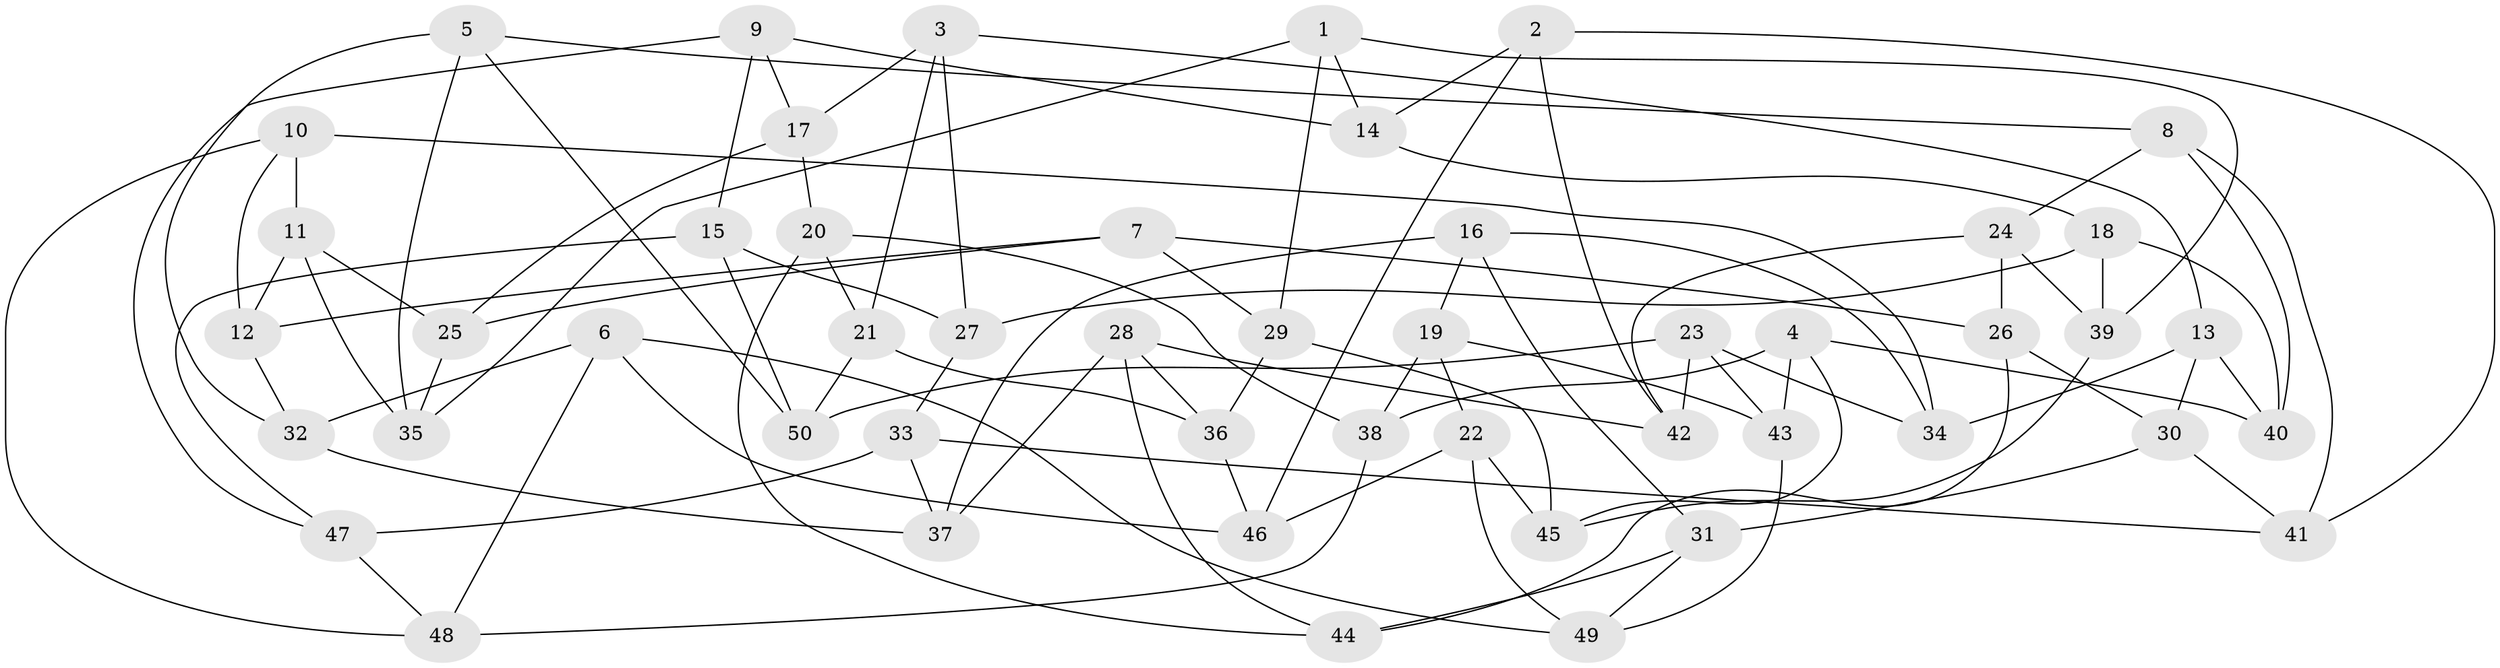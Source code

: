 // Generated by graph-tools (version 1.1) at 2025/58/03/09/25 04:58:05]
// undirected, 50 vertices, 100 edges
graph export_dot {
graph [start="1"]
  node [color=gray90,style=filled];
  1;
  2;
  3;
  4;
  5;
  6;
  7;
  8;
  9;
  10;
  11;
  12;
  13;
  14;
  15;
  16;
  17;
  18;
  19;
  20;
  21;
  22;
  23;
  24;
  25;
  26;
  27;
  28;
  29;
  30;
  31;
  32;
  33;
  34;
  35;
  36;
  37;
  38;
  39;
  40;
  41;
  42;
  43;
  44;
  45;
  46;
  47;
  48;
  49;
  50;
  1 -- 14;
  1 -- 35;
  1 -- 39;
  1 -- 29;
  2 -- 14;
  2 -- 42;
  2 -- 46;
  2 -- 41;
  3 -- 27;
  3 -- 21;
  3 -- 17;
  3 -- 13;
  4 -- 38;
  4 -- 40;
  4 -- 43;
  4 -- 45;
  5 -- 8;
  5 -- 32;
  5 -- 35;
  5 -- 50;
  6 -- 49;
  6 -- 48;
  6 -- 46;
  6 -- 32;
  7 -- 12;
  7 -- 25;
  7 -- 29;
  7 -- 26;
  8 -- 24;
  8 -- 40;
  8 -- 41;
  9 -- 14;
  9 -- 47;
  9 -- 15;
  9 -- 17;
  10 -- 12;
  10 -- 48;
  10 -- 34;
  10 -- 11;
  11 -- 35;
  11 -- 12;
  11 -- 25;
  12 -- 32;
  13 -- 40;
  13 -- 30;
  13 -- 34;
  14 -- 18;
  15 -- 50;
  15 -- 27;
  15 -- 47;
  16 -- 19;
  16 -- 37;
  16 -- 31;
  16 -- 34;
  17 -- 25;
  17 -- 20;
  18 -- 40;
  18 -- 27;
  18 -- 39;
  19 -- 43;
  19 -- 38;
  19 -- 22;
  20 -- 38;
  20 -- 44;
  20 -- 21;
  21 -- 50;
  21 -- 36;
  22 -- 49;
  22 -- 45;
  22 -- 46;
  23 -- 43;
  23 -- 50;
  23 -- 34;
  23 -- 42;
  24 -- 39;
  24 -- 42;
  24 -- 26;
  25 -- 35;
  26 -- 30;
  26 -- 44;
  27 -- 33;
  28 -- 44;
  28 -- 36;
  28 -- 42;
  28 -- 37;
  29 -- 36;
  29 -- 45;
  30 -- 31;
  30 -- 41;
  31 -- 49;
  31 -- 44;
  32 -- 37;
  33 -- 41;
  33 -- 37;
  33 -- 47;
  36 -- 46;
  38 -- 48;
  39 -- 45;
  43 -- 49;
  47 -- 48;
}

